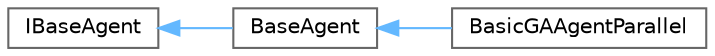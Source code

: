 digraph "Graphical Class Hierarchy"
{
 // LATEX_PDF_SIZE
  bgcolor="transparent";
  edge [fontname=Helvetica,fontsize=10,labelfontname=Helvetica,labelfontsize=10];
  node [fontname=Helvetica,fontsize=10,shape=box,height=0.2,width=0.4];
  rankdir="LR";
  Node0 [id="Node000000",label="IBaseAgent",height=0.2,width=0.4,color="grey40", fillcolor="white", style="filled",URL="$interface_i_base_agent.html",tooltip="Defines interface for base agent and properties related to its behaviour."];
  Node0 -> Node1 [id="edge1_Node000000_Node000001",dir="back",color="steelblue1",style="solid",tooltip=" "];
  Node1 [id="Node000001",label="BaseAgent",height=0.2,width=0.4,color="grey40", fillcolor="white", style="filled",URL="$class_base_agent.html",tooltip="Agent component represented in game Implements IBaseAgent interface."];
  Node1 -> Node2 [id="edge2_Node000001_Node000002",dir="back",color="steelblue1",style="solid",tooltip=" "];
  Node2 [id="Node000002",label="BasicGAAgentParallel",height=0.2,width=0.4,color="grey40", fillcolor="white", style="filled",URL="$class_basic_g_a_agent_parallel.html",tooltip="Basic parralel GA agent For path planning use NavMeshAgent (A*)"];
}
